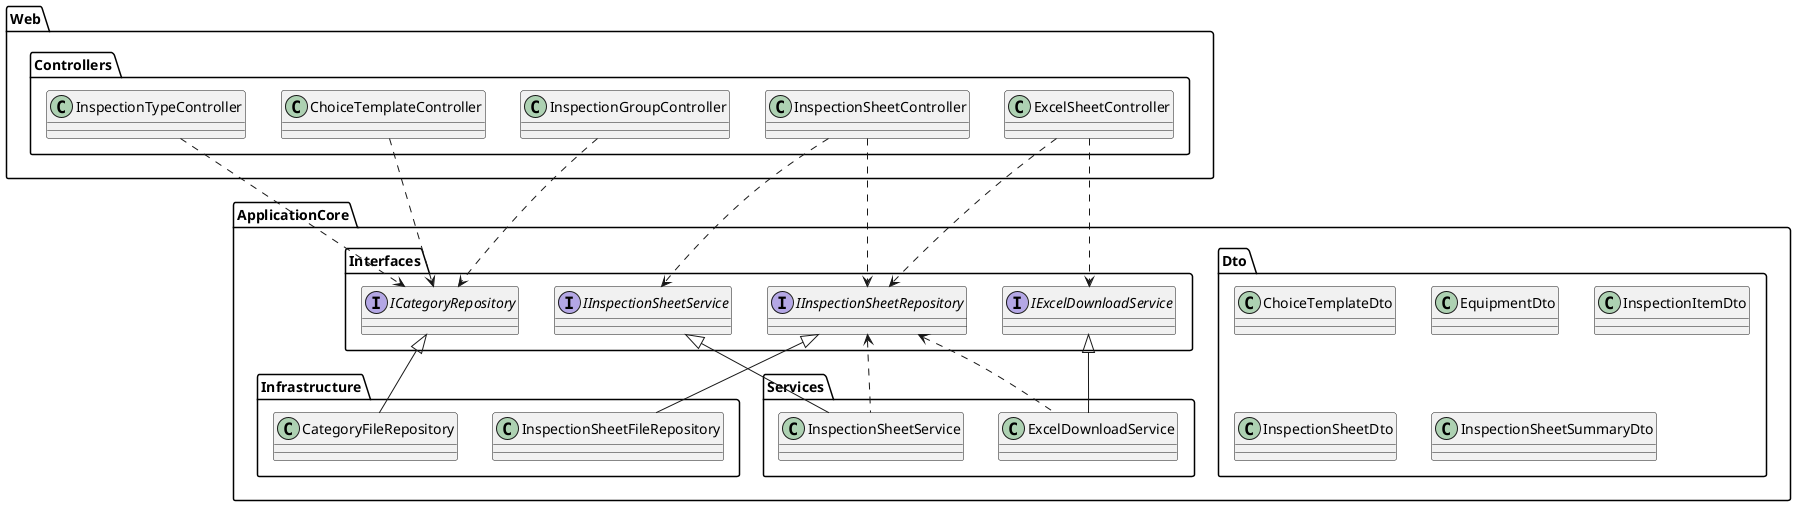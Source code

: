 @startuml class-diagram-client
package Web.Controllers {
  class ChoiceTemplateController
  class ExcelSheetController
  class InspectionGroupController
  class InspectionSheetController
  class InspectionTypeController
}
package ApplicationCore.Dto {
  class ChoiceTemplateDto
  class EquipmentDto
  class InspectionItemDto
  class InspectionSheetDto
  class InspectionSheetSummaryDto
}
package ApplicationCore.Interfaces {
  interface ICategoryRepository
  interface IExcelDownloadService
  interface IInspectionSheetRepository
  interface IInspectionSheetService
}
package ApplicationCore.Services {
  class ExcelDownloadService
  class InspectionSheetService
}
IExcelDownloadService <|-- ExcelDownloadService
IInspectionSheetService <|-- InspectionSheetService

package ApplicationCore.Infrastructure {
  class CategoryFileRepository
  class InspectionSheetFileRepository
}
ICategoryRepository <|-- CategoryFileRepository
IInspectionSheetRepository <|-- InspectionSheetFileRepository
IInspectionSheetRepository <.. InspectionSheetService
IInspectionSheetRepository <.. ExcelDownloadService

ChoiceTemplateController ..> ICategoryRepository
ExcelSheetController ..> IInspectionSheetRepository
ExcelSheetController ..> IExcelDownloadService
InspectionGroupController ..> ICategoryRepository
InspectionSheetController ..> IInspectionSheetRepository
InspectionSheetController ..> IInspectionSheetService
InspectionTypeController ..> ICategoryRepository


@enduml
